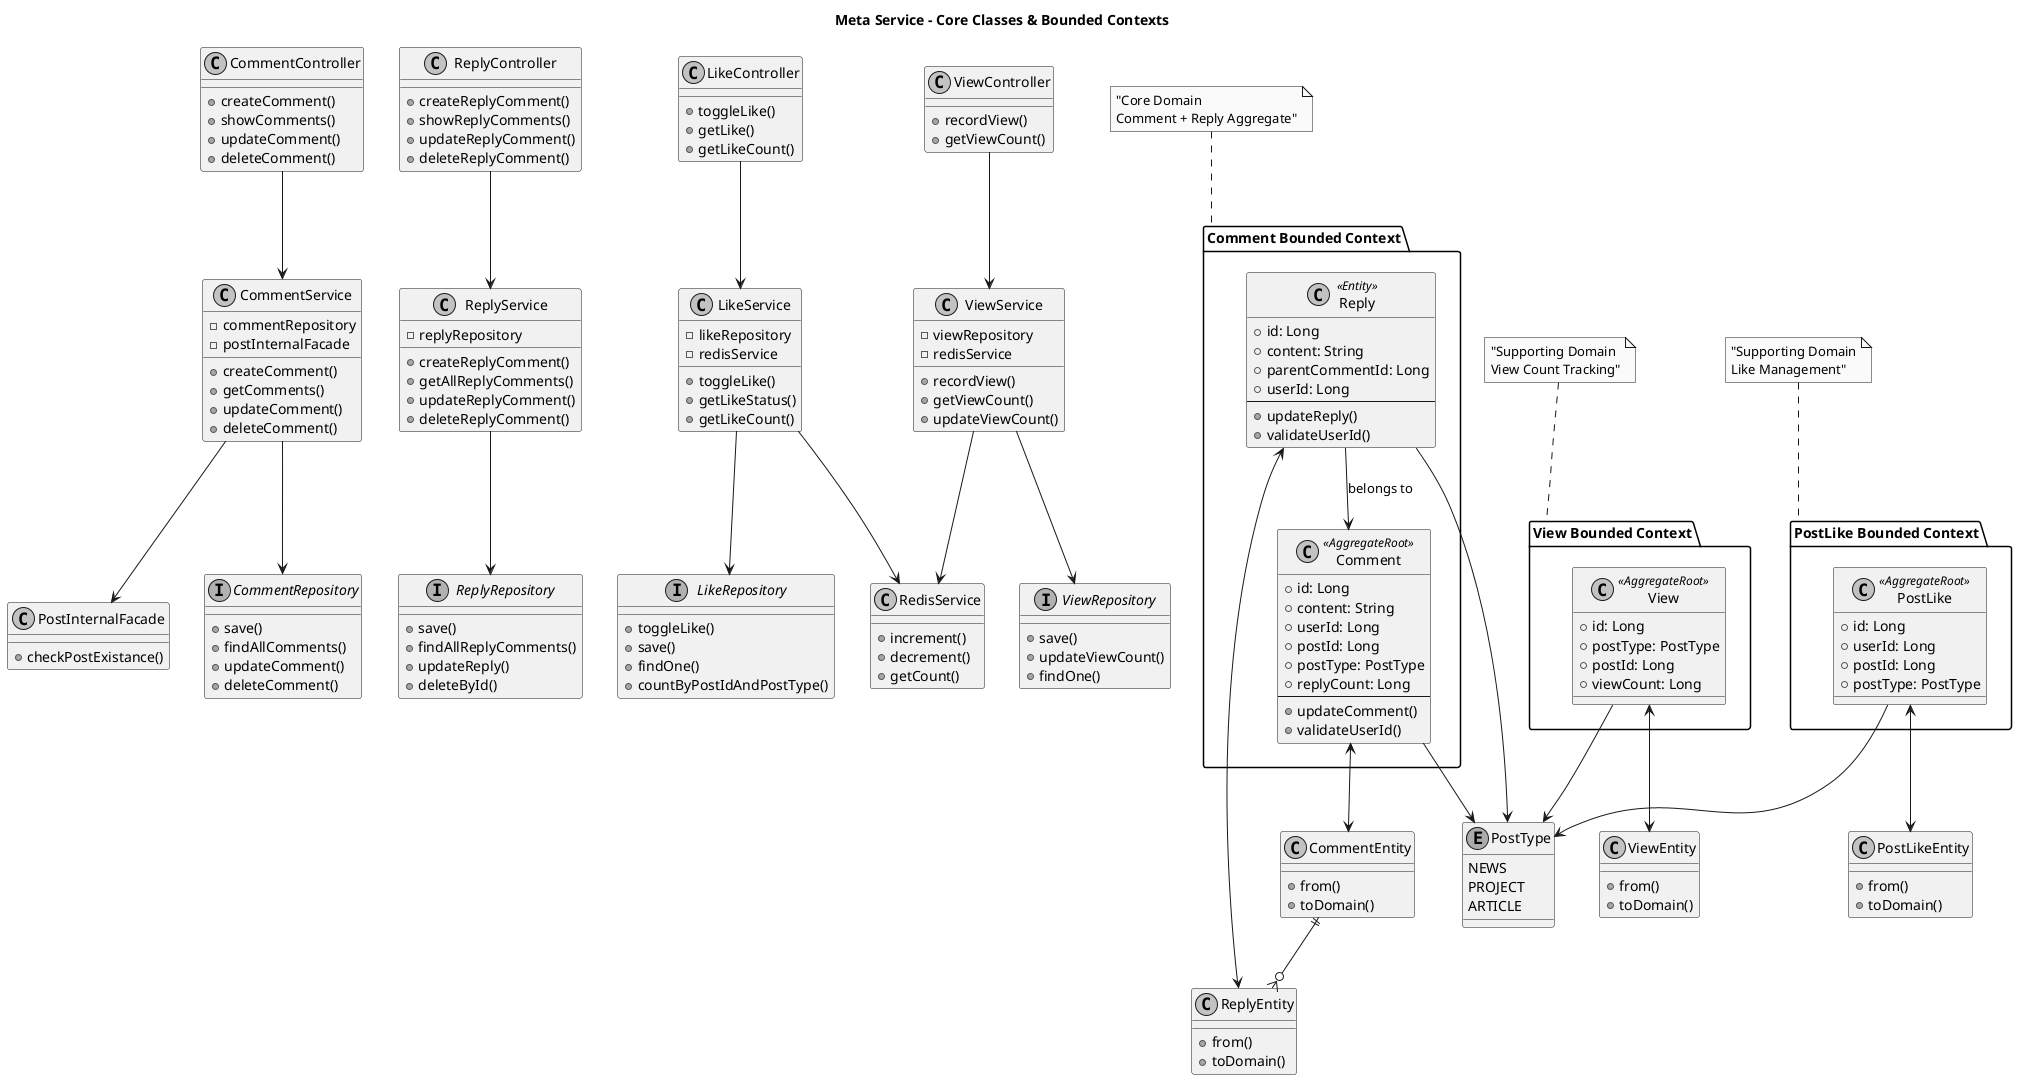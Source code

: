 @startuml MetaServiceClassDiagram
!pragma useVerticalIf on
skinparam monochrome true
skinparam shadowing false

title Meta Service - Core Classes & Bounded Contexts

' ================================
' CONTROLLERS (Presentation)
' ================================
class CommentController {
  +createComment()
  +showComments()
  +updateComment()
  +deleteComment()
}

class ReplyController {
  +createReplyComment()
  +showReplyComments()
  +updateReplyComment()
  +deleteReplyComment()
}

class LikeController {
  +toggleLike()
  +getLike()
  +getLikeCount()
}

class ViewController {
  +recordView()
  +getViewCount()
}

' ================================
' SERVICES (Application)
' ================================
class CommentService {
  -commentRepository
  -postInternalFacade
  +createComment()
  +getComments()
  +updateComment()
  +deleteComment()
}

class ReplyService {
  -replyRepository
  +createReplyComment()
  +getAllReplyComments()
  +updateReplyComment()
  +deleteReplyComment()
}

class LikeService {
  -likeRepository
  -redisService
  +toggleLike()
  +getLikeStatus()
  +getLikeCount()
}

class ViewService {
  -viewRepository
  -redisService
  +recordView()
  +getViewCount()
  +updateViewCount()
}

class PostInternalFacade {
  +checkPostExistance()
}

' ================================
' DOMAIN MODELS
' ================================
package "Comment Bounded Context" {
  class Comment <<AggregateRoot>> {
    +id: Long
    +content: String
    +userId: Long
    +postId: Long
    +postType: PostType
    +replyCount: Long
    --
    +updateComment()
    +validateUserId()
  }
  
  class Reply <<Entity>> {
    +id: Long
    +content: String
    +parentCommentId: Long
    +userId: Long
    --
    +updateReply()
    +validateUserId()
  }
}

package "PostLike Bounded Context" {
  class PostLike <<AggregateRoot>> {
    +id: Long
    +userId: Long
    +postId: Long
    +postType: PostType
  }
}

package "View Bounded Context" {
  class View <<AggregateRoot>> {
    +id: Long
    +postType: PostType
    +postId: Long
    +viewCount: Long
  }
}

enum PostType {
  NEWS
  PROJECT
  ARTICLE
}

' ================================
' REPOSITORY INTERFACES
' ================================
interface CommentRepository {
  +save()
  +findAllComments()
  +updateComment()
  +deleteComment()
}

interface ReplyRepository {
  +save()
  +findAllReplyComments()
  +updateReply()
  +deleteById()
}

interface LikeRepository {
  +toggleLike()
  +save()
  +findOne()
  +countByPostIdAndPostType()
}

interface ViewRepository {
  +save()
  +updateViewCount()
  +findOne()
}

' ================================
' INFRASTRUCTURE
' ================================
class CommentEntity {
  +from()
  +toDomain()
}

class ReplyEntity {
  +from()
  +toDomain()
}

class PostLikeEntity {
  +from()
  +toDomain()
}

class ViewEntity {
  +from()
  +toDomain()
}

class RedisService {
  +increment()
  +decrement()
  +getCount()
}

' ================================
' RELATIONSHIPS
' ================================

' Presentation -> Application
CommentController --> CommentService
ReplyController --> ReplyService
LikeController --> LikeService
ViewController --> ViewService

' Application -> Domain
CommentService --> CommentRepository
CommentService --> PostInternalFacade
ReplyService --> ReplyRepository
LikeService --> LikeRepository
ViewService --> ViewRepository

' Application -> Infrastructure
LikeService --> RedisService
ViewService --> RedisService

' Domain Models
Comment --> PostType
Reply --> PostType
PostLike --> PostType
View --> PostType

' Bounded Context Relationships
Reply --> Comment : "belongs to"

' Entity Relationships
CommentEntity ||--o{ ReplyEntity

' Domain <-> Infrastructure
Comment <--> CommentEntity
Reply <--> ReplyEntity
PostLike <--> PostLikeEntity
View <--> ViewEntity

note top of "Comment Bounded Context" : "Core Domain\nComment + Reply Aggregate"

note top of "PostLike Bounded Context" : "Supporting Domain\nLike Management"

note top of "View Bounded Context" : "Supporting Domain\nView Count Tracking"

@enduml